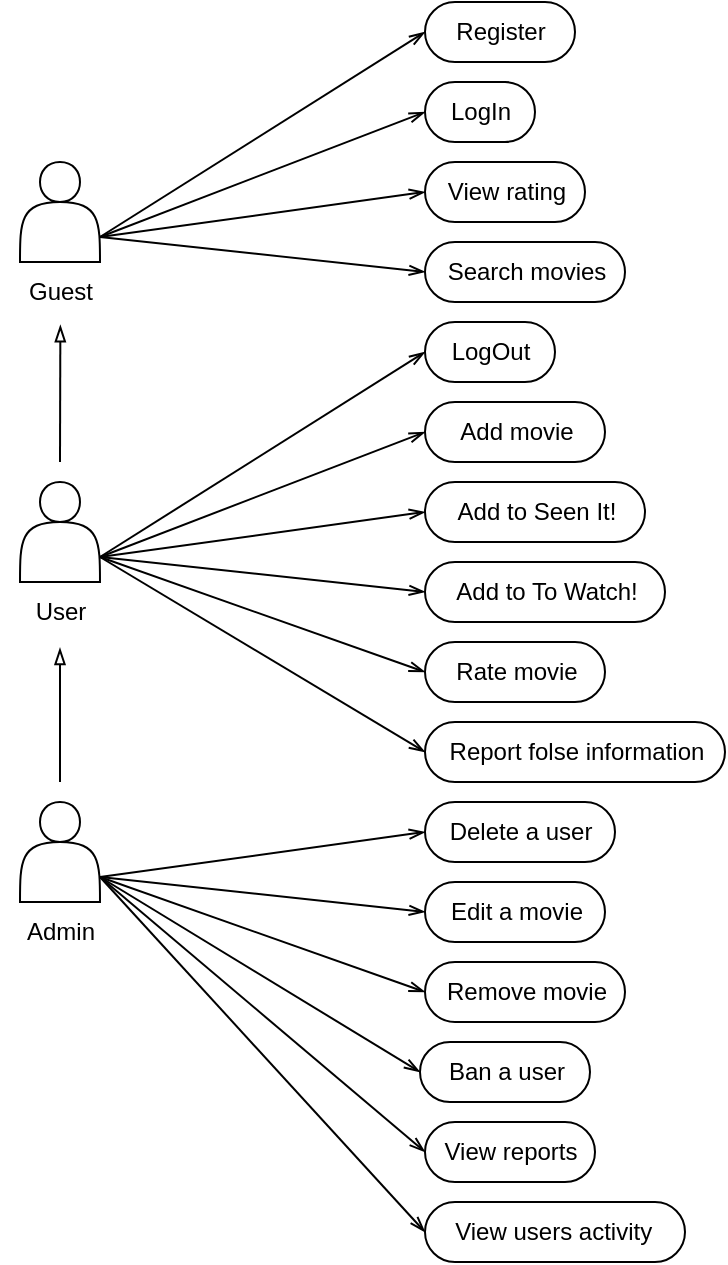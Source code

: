 <mxfile>
    <diagram id="vpWpz_RjU_PNFIuciJn-" name="UseCase">
        <mxGraphModel dx="930" dy="1868" grid="1" gridSize="10" guides="1" tooltips="1" connect="1" arrows="1" fold="1" page="1" pageScale="1" pageWidth="850" pageHeight="1100" math="0" shadow="0">
            <root>
                <mxCell id="0"/>
                <mxCell id="1" parent="0"/>
                <mxCell id="30" style="edgeStyle=none;html=1;exitX=1;exitY=0.75;exitDx=0;exitDy=0;entryX=0;entryY=0.5;entryDx=0;entryDy=0;entryPerimeter=0;endArrow=openThin;endFill=0;" parent="1" source="2" target="16" edge="1">
                    <mxGeometry relative="1" as="geometry"/>
                </mxCell>
                <mxCell id="31" style="edgeStyle=none;html=1;exitX=1;exitY=0.75;exitDx=0;exitDy=0;entryX=0;entryY=0.5;entryDx=0;entryDy=0;entryPerimeter=0;endArrow=openThin;endFill=0;" parent="1" source="2" target="19" edge="1">
                    <mxGeometry relative="1" as="geometry"/>
                </mxCell>
                <mxCell id="32" style="edgeStyle=none;html=1;exitX=1;exitY=0.75;exitDx=0;exitDy=0;entryX=0;entryY=0.5;entryDx=0;entryDy=0;entryPerimeter=0;endArrow=openThin;endFill=0;" parent="1" source="2" target="20" edge="1">
                    <mxGeometry relative="1" as="geometry"/>
                </mxCell>
                <mxCell id="2" value="" style="shape=actor;whiteSpace=wrap;html=1;labelPosition=center;verticalLabelPosition=middle;align=center;verticalAlign=middle;" parent="1" vertex="1">
                    <mxGeometry x="40" y="40" width="40" height="50" as="geometry"/>
                </mxCell>
                <mxCell id="9" value="Guest" style="text;html=1;align=center;verticalAlign=middle;resizable=0;points=[];autosize=1;strokeColor=none;fillColor=none;" parent="1" vertex="1">
                    <mxGeometry x="30" y="90" width="60" height="30" as="geometry"/>
                </mxCell>
                <mxCell id="33" style="edgeStyle=none;html=1;exitX=1;exitY=0.75;exitDx=0;exitDy=0;entryX=0;entryY=0.5;entryDx=0;entryDy=0;entryPerimeter=0;endArrow=openThin;endFill=0;" parent="1" source="2" target="17" edge="1">
                    <mxGeometry relative="1" as="geometry"/>
                </mxCell>
                <mxCell id="34" style="edgeStyle=none;html=1;exitX=1;exitY=0.75;exitDx=0;exitDy=0;entryX=0;entryY=0.5;entryDx=0;entryDy=0;entryPerimeter=0;endArrow=openThin;endFill=0;" parent="1" source="10" target="18" edge="1">
                    <mxGeometry relative="1" as="geometry"/>
                </mxCell>
                <mxCell id="35" style="edgeStyle=none;html=1;exitX=1;exitY=0.75;exitDx=0;exitDy=0;entryX=0;entryY=0.5;entryDx=0;entryDy=0;entryPerimeter=0;endArrow=openThin;endFill=0;" parent="1" source="10" target="21" edge="1">
                    <mxGeometry relative="1" as="geometry"/>
                </mxCell>
                <mxCell id="36" style="edgeStyle=none;html=1;exitX=1;exitY=0.75;exitDx=0;exitDy=0;entryX=0;entryY=0.5;entryDx=0;entryDy=0;entryPerimeter=0;endArrow=openThin;endFill=0;" parent="1" source="10" target="22" edge="1">
                    <mxGeometry relative="1" as="geometry"/>
                </mxCell>
                <mxCell id="37" style="edgeStyle=none;html=1;exitX=1;exitY=0.75;exitDx=0;exitDy=0;entryX=0;entryY=0.5;entryDx=0;entryDy=0;entryPerimeter=0;endArrow=openThin;endFill=0;" parent="1" source="10" target="23" edge="1">
                    <mxGeometry relative="1" as="geometry"/>
                </mxCell>
                <mxCell id="38" style="edgeStyle=none;html=1;exitX=1;exitY=0.75;exitDx=0;exitDy=0;entryX=0;entryY=0.5;entryDx=0;entryDy=0;entryPerimeter=0;endArrow=openThin;endFill=0;" parent="1" source="10" target="24" edge="1">
                    <mxGeometry relative="1" as="geometry"/>
                </mxCell>
                <mxCell id="39" style="edgeStyle=none;html=1;entryX=0.503;entryY=1.053;entryDx=0;entryDy=0;entryPerimeter=0;endArrow=blockThin;endFill=0;" parent="1" target="9" edge="1">
                    <mxGeometry relative="1" as="geometry">
                        <mxPoint x="60" y="190" as="sourcePoint"/>
                    </mxGeometry>
                </mxCell>
                <mxCell id="10" value="" style="shape=actor;whiteSpace=wrap;html=1;labelPosition=center;verticalLabelPosition=middle;align=center;verticalAlign=middle;" parent="1" vertex="1">
                    <mxGeometry x="40" y="200" width="40" height="50" as="geometry"/>
                </mxCell>
                <mxCell id="11" value="User" style="text;html=1;align=center;verticalAlign=middle;resizable=0;points=[];autosize=1;strokeColor=none;fillColor=none;" parent="1" vertex="1">
                    <mxGeometry x="35" y="250" width="50" height="30" as="geometry"/>
                </mxCell>
                <mxCell id="40" style="edgeStyle=none;html=1;exitX=1;exitY=0.75;exitDx=0;exitDy=0;entryX=0;entryY=0.5;entryDx=0;entryDy=0;entryPerimeter=0;endArrow=openThin;endFill=0;" parent="1" source="12" target="25" edge="1">
                    <mxGeometry relative="1" as="geometry"/>
                </mxCell>
                <mxCell id="41" style="edgeStyle=none;html=1;exitX=1;exitY=0.75;exitDx=0;exitDy=0;entryX=0;entryY=0.5;entryDx=0;entryDy=0;entryPerimeter=0;endArrow=openThin;endFill=0;" parent="1" source="12" target="26" edge="1">
                    <mxGeometry relative="1" as="geometry"/>
                </mxCell>
                <mxCell id="42" style="edgeStyle=none;html=1;exitX=1;exitY=0.75;exitDx=0;exitDy=0;entryX=0;entryY=0.5;entryDx=0;entryDy=0;entryPerimeter=0;endArrow=openThin;endFill=0;" parent="1" source="12" target="27" edge="1">
                    <mxGeometry relative="1" as="geometry"/>
                </mxCell>
                <mxCell id="43" style="edgeStyle=none;html=1;endArrow=blockThin;endFill=0;" parent="1" edge="1">
                    <mxGeometry relative="1" as="geometry">
                        <mxPoint x="60" y="350" as="sourcePoint"/>
                        <mxPoint x="60" y="283" as="targetPoint"/>
                    </mxGeometry>
                </mxCell>
                <mxCell id="12" value="" style="shape=actor;whiteSpace=wrap;html=1;labelPosition=center;verticalLabelPosition=middle;align=center;verticalAlign=middle;" parent="1" vertex="1">
                    <mxGeometry x="40" y="360" width="40" height="50" as="geometry"/>
                </mxCell>
                <mxCell id="13" value="Admin" style="text;html=1;align=center;verticalAlign=middle;resizable=0;points=[];autosize=1;strokeColor=none;fillColor=none;" parent="1" vertex="1">
                    <mxGeometry x="30" y="410" width="60" height="30" as="geometry"/>
                </mxCell>
                <mxCell id="16" value="Register" style="html=1;dashed=0;whitespace=wrap;shape=mxgraph.dfd.start;strokeWidth=1;" parent="1" vertex="1">
                    <mxGeometry x="242.5" y="-40" width="75" height="30" as="geometry"/>
                </mxCell>
                <mxCell id="17" value="LogIn" style="html=1;dashed=0;whitespace=wrap;shape=mxgraph.dfd.start;strokeWidth=1;" parent="1" vertex="1">
                    <mxGeometry x="242.5" width="55" height="30" as="geometry"/>
                </mxCell>
                <mxCell id="18" value="LogOut" style="html=1;dashed=0;whitespace=wrap;shape=mxgraph.dfd.start;strokeWidth=1;" parent="1" vertex="1">
                    <mxGeometry x="242.5" y="120" width="65" height="30" as="geometry"/>
                </mxCell>
                <mxCell id="19" value="View&amp;nbsp;&lt;span style=&quot;background-color: transparent;&quot;&gt;rating&lt;/span&gt;" style="html=1;dashed=0;whitespace=wrap;shape=mxgraph.dfd.start;strokeWidth=1;" parent="1" vertex="1">
                    <mxGeometry x="242.5" y="40" width="80" height="30" as="geometry"/>
                </mxCell>
                <mxCell id="20" value="Search movies" style="html=1;dashed=0;whitespace=wrap;shape=mxgraph.dfd.start;strokeWidth=1;" parent="1" vertex="1">
                    <mxGeometry x="242.5" y="80" width="100" height="30" as="geometry"/>
                </mxCell>
                <mxCell id="21" value="Add to&lt;span style=&quot;background-color: transparent;&quot;&gt;&amp;nbsp;Seen It!&lt;/span&gt;" style="html=1;dashed=0;whitespace=wrap;shape=mxgraph.dfd.start;strokeWidth=1;" parent="1" vertex="1">
                    <mxGeometry x="242.5" y="200" width="110" height="30" as="geometry"/>
                </mxCell>
                <mxCell id="22" value="Add&amp;nbsp;&lt;span style=&quot;background-color: transparent;&quot;&gt;to To Watch!&lt;/span&gt;" style="html=1;dashed=0;whitespace=wrap;shape=mxgraph.dfd.start;strokeWidth=1;" parent="1" vertex="1">
                    <mxGeometry x="242.5" y="240" width="120" height="30" as="geometry"/>
                </mxCell>
                <mxCell id="23" value="Rate movie" style="html=1;dashed=0;whitespace=wrap;shape=mxgraph.dfd.start;strokeWidth=1;" parent="1" vertex="1">
                    <mxGeometry x="242.5" y="280" width="90" height="30" as="geometry"/>
                </mxCell>
                <mxCell id="24" value="Add movie" style="html=1;dashed=0;whitespace=wrap;shape=mxgraph.dfd.start;strokeWidth=1;" parent="1" vertex="1">
                    <mxGeometry x="242.5" y="160" width="90" height="30" as="geometry"/>
                </mxCell>
                <mxCell id="25" value="View users activity&amp;nbsp;" style="html=1;dashed=0;whitespace=wrap;shape=mxgraph.dfd.start;strokeWidth=1;" parent="1" vertex="1">
                    <mxGeometry x="242.5" y="560" width="130" height="30" as="geometry"/>
                </mxCell>
                <mxCell id="26" value="Delete a user" style="html=1;dashed=0;whitespace=wrap;shape=mxgraph.dfd.start;strokeWidth=1;" parent="1" vertex="1">
                    <mxGeometry x="242.5" y="360" width="95" height="30" as="geometry"/>
                </mxCell>
                <mxCell id="27" value="Remove movie" style="html=1;dashed=0;whitespace=wrap;shape=mxgraph.dfd.start;strokeWidth=1;" parent="1" vertex="1">
                    <mxGeometry x="242.5" y="440" width="100" height="30" as="geometry"/>
                </mxCell>
                <mxCell id="44" value="Edit a movie" style="html=1;dashed=0;whitespace=wrap;shape=mxgraph.dfd.start;strokeWidth=1;" parent="1" vertex="1">
                    <mxGeometry x="242.5" y="400" width="90" height="30" as="geometry"/>
                </mxCell>
                <mxCell id="45" style="edgeStyle=none;html=1;exitX=1;exitY=0.75;exitDx=0;exitDy=0;entryX=0;entryY=0.5;entryDx=0;entryDy=0;entryPerimeter=0;endArrow=openThin;endFill=0;" parent="1" source="12" target="44" edge="1">
                    <mxGeometry relative="1" as="geometry">
                        <mxPoint x="90" y="408" as="sourcePoint"/>
                        <mxPoint x="375" y="425" as="targetPoint"/>
                    </mxGeometry>
                </mxCell>
                <mxCell id="47" value="Report folse information" style="html=1;dashed=0;whitespace=wrap;shape=mxgraph.dfd.start;strokeWidth=1;" parent="1" vertex="1">
                    <mxGeometry x="242.5" y="320" width="150" height="30" as="geometry"/>
                </mxCell>
                <mxCell id="48" value="Ban a user" style="html=1;dashed=0;whitespace=wrap;shape=mxgraph.dfd.start;strokeWidth=1;" parent="1" vertex="1">
                    <mxGeometry x="240" y="480" width="85" height="30" as="geometry"/>
                </mxCell>
                <mxCell id="49" value="View reports" style="html=1;dashed=0;whitespace=wrap;shape=mxgraph.dfd.start;strokeWidth=1;" parent="1" vertex="1">
                    <mxGeometry x="242.5" y="520" width="85" height="30" as="geometry"/>
                </mxCell>
                <mxCell id="50" style="edgeStyle=none;html=1;exitX=1;exitY=0.75;exitDx=0;exitDy=0;entryX=0;entryY=0.5;entryDx=0;entryDy=0;entryPerimeter=0;endArrow=openThin;endFill=0;" parent="1" source="10" target="47" edge="1">
                    <mxGeometry relative="1" as="geometry">
                        <mxPoint x="90" y="248" as="sourcePoint"/>
                        <mxPoint x="330" y="345" as="targetPoint"/>
                    </mxGeometry>
                </mxCell>
                <mxCell id="51" style="edgeStyle=none;html=1;entryX=0;entryY=0.5;entryDx=0;entryDy=0;entryPerimeter=0;exitX=1;exitY=0.75;exitDx=0;exitDy=0;endArrow=openThin;endFill=0;" parent="1" source="12" target="48" edge="1">
                    <mxGeometry relative="1" as="geometry">
                        <mxPoint x="80" y="400" as="sourcePoint"/>
                        <mxPoint x="320" y="577" as="targetPoint"/>
                    </mxGeometry>
                </mxCell>
                <mxCell id="52" style="edgeStyle=none;html=1;exitX=1;exitY=0.75;exitDx=0;exitDy=0;entryX=0;entryY=0.5;entryDx=0;entryDy=0;entryPerimeter=0;endArrow=openThin;endFill=0;" parent="1" source="12" target="49" edge="1">
                    <mxGeometry relative="1" as="geometry">
                        <mxPoint x="60" y="510" as="sourcePoint"/>
                        <mxPoint x="310" y="620" as="targetPoint"/>
                    </mxGeometry>
                </mxCell>
            </root>
        </mxGraphModel>
    </diagram>
</mxfile>
